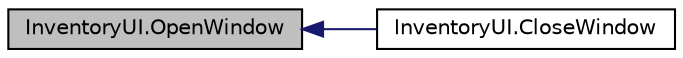 digraph "InventoryUI.OpenWindow"
{
  edge [fontname="Helvetica",fontsize="10",labelfontname="Helvetica",labelfontsize="10"];
  node [fontname="Helvetica",fontsize="10",shape=record];
  rankdir="LR";
  Node8 [label="InventoryUI.OpenWindow",height=0.2,width=0.4,color="black", fillcolor="grey75", style="filled", fontcolor="black"];
  Node8 -> Node9 [dir="back",color="midnightblue",fontsize="10",style="solid",fontname="Helvetica"];
  Node9 [label="InventoryUI.CloseWindow",height=0.2,width=0.4,color="black", fillcolor="white", style="filled",URL="$class_inventory_u_i.html#a179bdcdc576332837b52095172de68b0",tooltip="Closes the Inventory Canvas, setting it&#39;s gameobject to active "];
}
